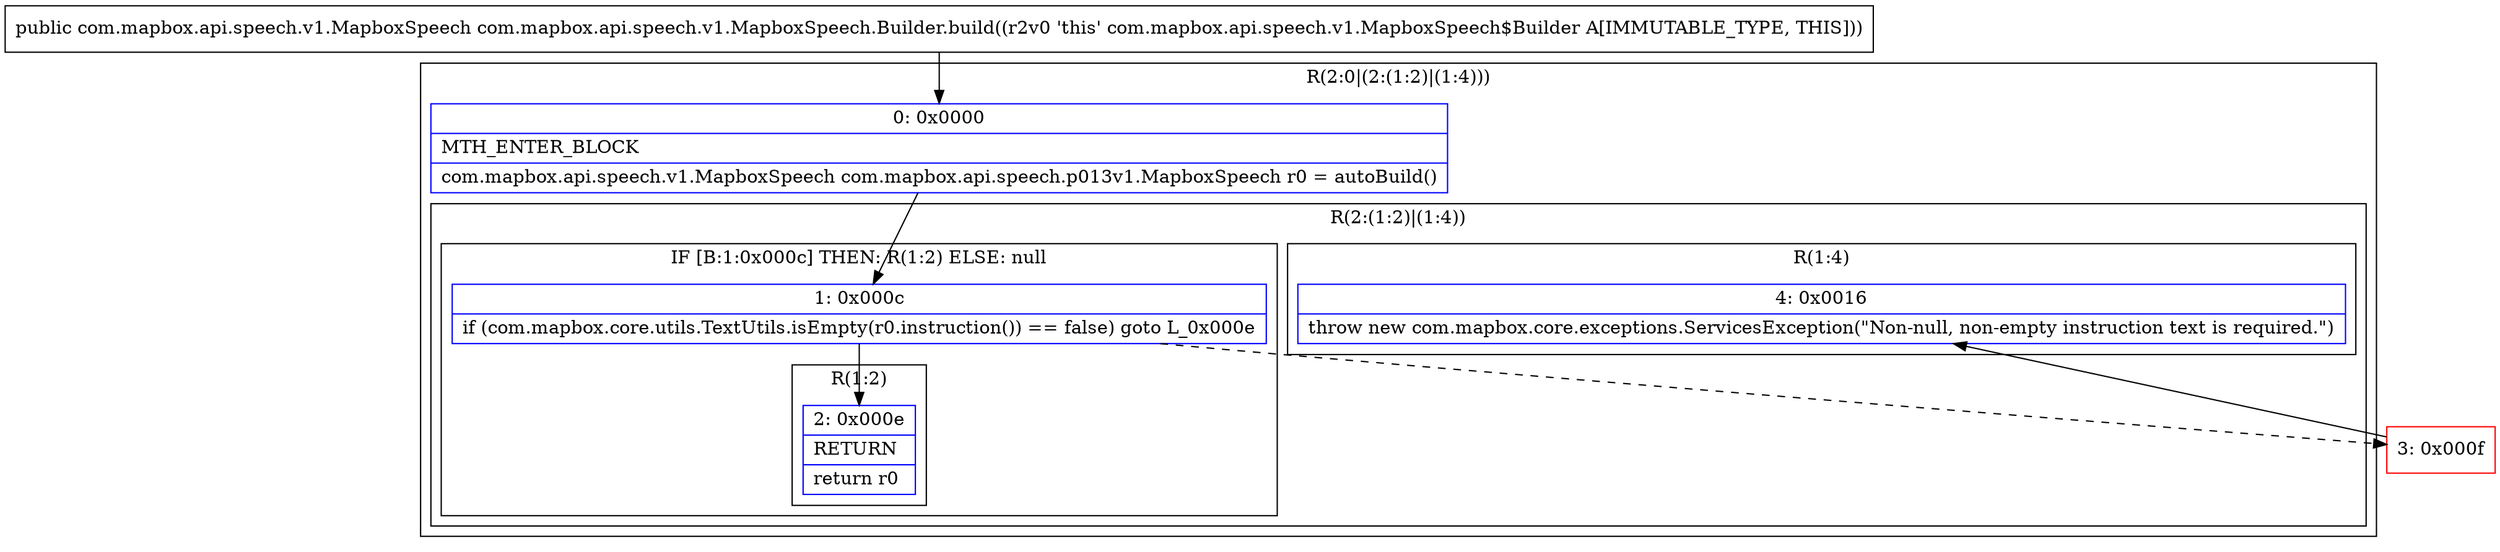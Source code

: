 digraph "CFG forcom.mapbox.api.speech.v1.MapboxSpeech.Builder.build()Lcom\/mapbox\/api\/speech\/v1\/MapboxSpeech;" {
subgraph cluster_Region_808535012 {
label = "R(2:0|(2:(1:2)|(1:4)))";
node [shape=record,color=blue];
Node_0 [shape=record,label="{0\:\ 0x0000|MTH_ENTER_BLOCK\l|com.mapbox.api.speech.v1.MapboxSpeech com.mapbox.api.speech.p013v1.MapboxSpeech r0 = autoBuild()\l}"];
subgraph cluster_Region_124524515 {
label = "R(2:(1:2)|(1:4))";
node [shape=record,color=blue];
subgraph cluster_IfRegion_1846210699 {
label = "IF [B:1:0x000c] THEN: R(1:2) ELSE: null";
node [shape=record,color=blue];
Node_1 [shape=record,label="{1\:\ 0x000c|if (com.mapbox.core.utils.TextUtils.isEmpty(r0.instruction()) == false) goto L_0x000e\l}"];
subgraph cluster_Region_1636747923 {
label = "R(1:2)";
node [shape=record,color=blue];
Node_2 [shape=record,label="{2\:\ 0x000e|RETURN\l|return r0\l}"];
}
}
subgraph cluster_Region_1864749966 {
label = "R(1:4)";
node [shape=record,color=blue];
Node_4 [shape=record,label="{4\:\ 0x0016|throw new com.mapbox.core.exceptions.ServicesException(\"Non\-null, non\-empty instruction text is required.\")\l}"];
}
}
}
Node_3 [shape=record,color=red,label="{3\:\ 0x000f}"];
MethodNode[shape=record,label="{public com.mapbox.api.speech.v1.MapboxSpeech com.mapbox.api.speech.v1.MapboxSpeech.Builder.build((r2v0 'this' com.mapbox.api.speech.v1.MapboxSpeech$Builder A[IMMUTABLE_TYPE, THIS])) }"];
MethodNode -> Node_0;
Node_0 -> Node_1;
Node_1 -> Node_2;
Node_1 -> Node_3[style=dashed];
Node_3 -> Node_4;
}

